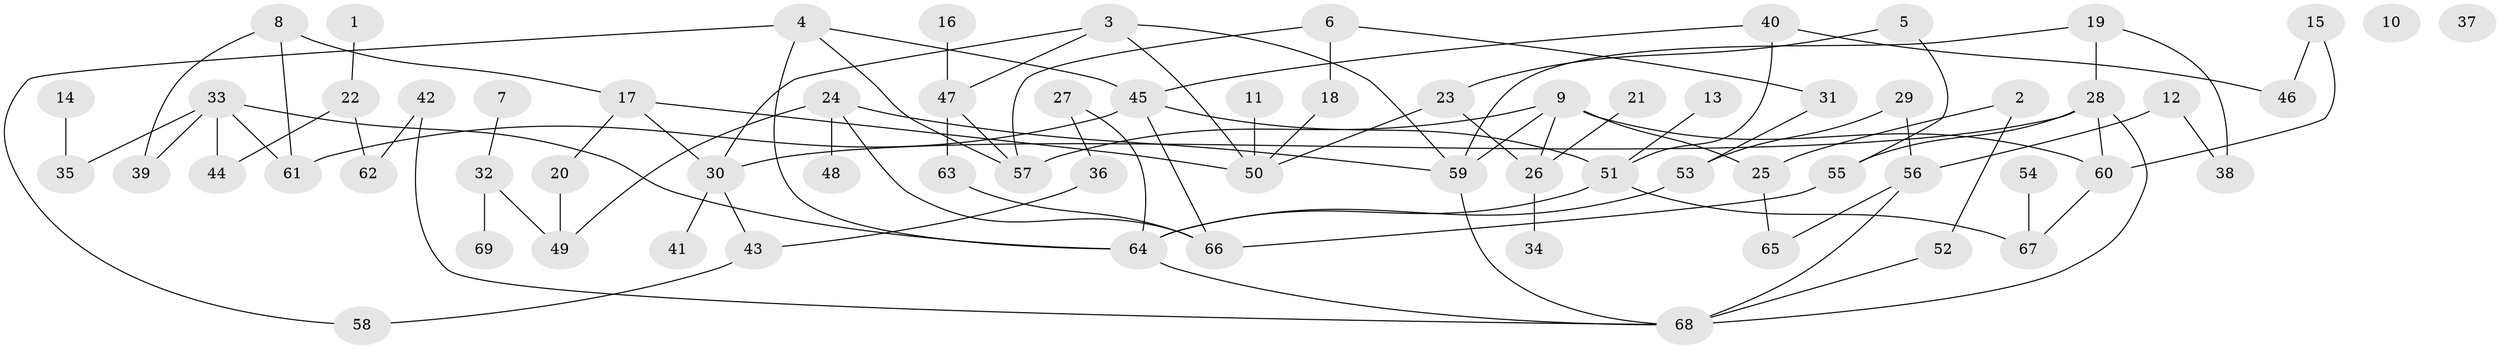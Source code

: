 // coarse degree distribution, {1: 0.20454545454545456, 2: 0.20454545454545456, 6: 0.06818181818181818, 3: 0.25, 8: 0.022727272727272728, 0: 0.045454545454545456, 4: 0.06818181818181818, 7: 0.06818181818181818, 9: 0.022727272727272728, 5: 0.045454545454545456}
// Generated by graph-tools (version 1.1) at 2025/41/03/06/25 10:41:21]
// undirected, 69 vertices, 94 edges
graph export_dot {
graph [start="1"]
  node [color=gray90,style=filled];
  1;
  2;
  3;
  4;
  5;
  6;
  7;
  8;
  9;
  10;
  11;
  12;
  13;
  14;
  15;
  16;
  17;
  18;
  19;
  20;
  21;
  22;
  23;
  24;
  25;
  26;
  27;
  28;
  29;
  30;
  31;
  32;
  33;
  34;
  35;
  36;
  37;
  38;
  39;
  40;
  41;
  42;
  43;
  44;
  45;
  46;
  47;
  48;
  49;
  50;
  51;
  52;
  53;
  54;
  55;
  56;
  57;
  58;
  59;
  60;
  61;
  62;
  63;
  64;
  65;
  66;
  67;
  68;
  69;
  1 -- 22;
  2 -- 25;
  2 -- 52;
  3 -- 30;
  3 -- 47;
  3 -- 50;
  3 -- 59;
  4 -- 45;
  4 -- 57;
  4 -- 58;
  4 -- 64;
  5 -- 23;
  5 -- 55;
  6 -- 18;
  6 -- 31;
  6 -- 57;
  7 -- 32;
  8 -- 17;
  8 -- 39;
  8 -- 61;
  9 -- 25;
  9 -- 26;
  9 -- 57;
  9 -- 59;
  9 -- 60;
  11 -- 50;
  12 -- 38;
  12 -- 56;
  13 -- 51;
  14 -- 35;
  15 -- 46;
  15 -- 60;
  16 -- 47;
  17 -- 20;
  17 -- 30;
  17 -- 50;
  18 -- 50;
  19 -- 28;
  19 -- 38;
  19 -- 59;
  20 -- 49;
  21 -- 26;
  22 -- 44;
  22 -- 62;
  23 -- 26;
  23 -- 50;
  24 -- 48;
  24 -- 49;
  24 -- 59;
  24 -- 66;
  25 -- 65;
  26 -- 34;
  27 -- 36;
  27 -- 64;
  28 -- 30;
  28 -- 55;
  28 -- 60;
  28 -- 68;
  29 -- 53;
  29 -- 56;
  30 -- 41;
  30 -- 43;
  31 -- 53;
  32 -- 49;
  32 -- 69;
  33 -- 35;
  33 -- 39;
  33 -- 44;
  33 -- 61;
  33 -- 64;
  36 -- 43;
  40 -- 45;
  40 -- 46;
  40 -- 51;
  42 -- 62;
  42 -- 68;
  43 -- 58;
  45 -- 51;
  45 -- 61;
  45 -- 66;
  47 -- 57;
  47 -- 63;
  51 -- 64;
  51 -- 67;
  52 -- 68;
  53 -- 64;
  54 -- 67;
  55 -- 66;
  56 -- 65;
  56 -- 68;
  59 -- 68;
  60 -- 67;
  63 -- 66;
  64 -- 68;
}
